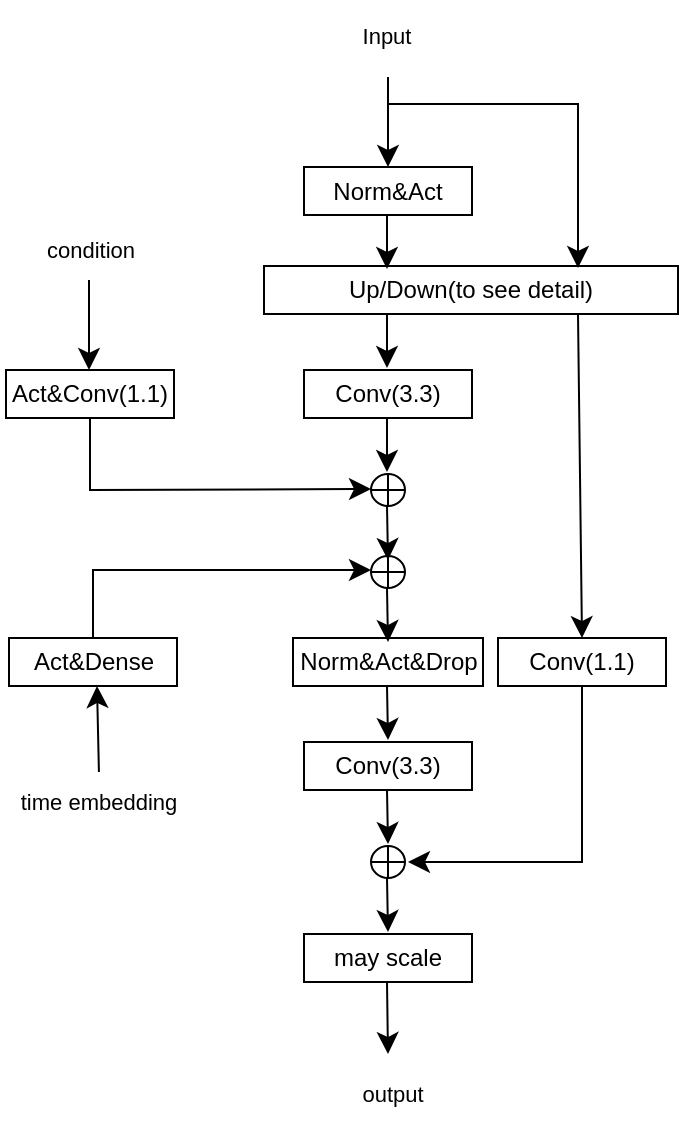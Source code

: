 <mxfile version="23.1.6" type="github">
  <diagram name="第 1 页" id="DygReybCaxGx-a4C5FJK">
    <mxGraphModel dx="572" dy="1987" grid="0" gridSize="10" guides="1" tooltips="1" connect="1" arrows="1" fold="1" page="1" pageScale="1" pageWidth="827" pageHeight="1169" math="0" shadow="0">
      <root>
        <mxCell id="0" />
        <mxCell id="1" parent="0" />
        <mxCell id="dHpL6YyHzRV8pgzfWaLm-1" value="Norm&amp;amp;Act" style="rounded=0;whiteSpace=wrap;html=1;" parent="1" vertex="1">
          <mxGeometry x="279" y="-1041.5" width="84" height="24" as="geometry" />
        </mxCell>
        <mxCell id="ozLYUpGJG7Qx-HOikFMH-2" value="" style="endArrow=classic;html=1;rounded=0;fontSize=12;startSize=8;endSize=8;" edge="1" parent="1">
          <mxGeometry width="50" height="50" relative="1" as="geometry">
            <mxPoint x="321" y="-1086.5" as="sourcePoint" />
            <mxPoint x="321" y="-1041.5" as="targetPoint" />
          </mxGeometry>
        </mxCell>
        <mxCell id="ozLYUpGJG7Qx-HOikFMH-3" value="&lt;font style=&quot;font-size: 11px;&quot;&gt;Input&lt;/font&gt;" style="text;html=1;align=center;verticalAlign=middle;resizable=0;points=[];autosize=1;strokeColor=none;fillColor=none;fontSize=16;rounded=0;" vertex="1" parent="1">
          <mxGeometry x="298.5" y="-1125" width="42" height="31" as="geometry" />
        </mxCell>
        <mxCell id="ozLYUpGJG7Qx-HOikFMH-5" value="Up/Down(to see detail)" style="rounded=0;whiteSpace=wrap;html=1;" vertex="1" parent="1">
          <mxGeometry x="259" y="-992" width="207" height="24" as="geometry" />
        </mxCell>
        <mxCell id="ozLYUpGJG7Qx-HOikFMH-6" value="" style="endArrow=classic;html=1;rounded=0;fontSize=12;startSize=8;endSize=8;" edge="1" parent="1">
          <mxGeometry width="50" height="50" relative="1" as="geometry">
            <mxPoint x="320.5" y="-1017.5" as="sourcePoint" />
            <mxPoint x="320.5" y="-990.5" as="targetPoint" />
          </mxGeometry>
        </mxCell>
        <mxCell id="ozLYUpGJG7Qx-HOikFMH-9" value="" style="endArrow=classic;html=1;rounded=0;fontSize=12;startSize=8;endSize=8;" edge="1" parent="1">
          <mxGeometry width="50" height="50" relative="1" as="geometry">
            <mxPoint x="321" y="-1073" as="sourcePoint" />
            <mxPoint x="416" y="-991" as="targetPoint" />
            <Array as="points">
              <mxPoint x="416" y="-1073" />
            </Array>
          </mxGeometry>
        </mxCell>
        <mxCell id="ozLYUpGJG7Qx-HOikFMH-10" value="Conv(3.3)" style="rounded=0;whiteSpace=wrap;html=1;" vertex="1" parent="1">
          <mxGeometry x="279" y="-940" width="84" height="24" as="geometry" />
        </mxCell>
        <mxCell id="ozLYUpGJG7Qx-HOikFMH-11" value="" style="endArrow=classic;html=1;rounded=0;fontSize=12;startSize=8;endSize=8;" edge="1" parent="1">
          <mxGeometry width="50" height="50" relative="1" as="geometry">
            <mxPoint x="320.5" y="-968" as="sourcePoint" />
            <mxPoint x="320.5" y="-941" as="targetPoint" />
          </mxGeometry>
        </mxCell>
        <mxCell id="ozLYUpGJG7Qx-HOikFMH-12" value="" style="endArrow=classic;html=1;rounded=0;fontSize=12;startSize=8;endSize=8;" edge="1" parent="1">
          <mxGeometry width="50" height="50" relative="1" as="geometry">
            <mxPoint x="320.5" y="-916" as="sourcePoint" />
            <mxPoint x="320.5" y="-889" as="targetPoint" />
          </mxGeometry>
        </mxCell>
        <mxCell id="ozLYUpGJG7Qx-HOikFMH-14" value="" style="shape=orEllipse;perimeter=ellipsePerimeter;whiteSpace=wrap;html=1;backgroundOutline=1;rounded=0;" vertex="1" parent="1">
          <mxGeometry x="312.5" y="-888" width="17" height="16" as="geometry" />
        </mxCell>
        <mxCell id="ozLYUpGJG7Qx-HOikFMH-17" value="Act&amp;amp;Dense" style="rounded=0;whiteSpace=wrap;html=1;" vertex="1" parent="1">
          <mxGeometry x="131.5" y="-806" width="84" height="24" as="geometry" />
        </mxCell>
        <mxCell id="ozLYUpGJG7Qx-HOikFMH-18" value="" style="endArrow=classic;html=1;rounded=0;fontSize=12;startSize=8;endSize=8;exitX=0.51;exitY=0.097;exitDx=0;exitDy=0;exitPerimeter=0;" edge="1" parent="1" source="ozLYUpGJG7Qx-HOikFMH-19">
          <mxGeometry width="50" height="50" relative="1" as="geometry">
            <mxPoint x="177.5" y="-738" as="sourcePoint" />
            <mxPoint x="175.5" y="-782" as="targetPoint" />
          </mxGeometry>
        </mxCell>
        <mxCell id="ozLYUpGJG7Qx-HOikFMH-19" value="&lt;font style=&quot;font-size: 11px;&quot;&gt;time embedding&lt;/font&gt;" style="text;html=1;align=center;verticalAlign=middle;resizable=0;points=[];autosize=1;strokeColor=none;fillColor=none;fontSize=16;rounded=0;" vertex="1" parent="1">
          <mxGeometry x="127.5" y="-742" width="96" height="31" as="geometry" />
        </mxCell>
        <mxCell id="ozLYUpGJG7Qx-HOikFMH-21" value="Act&amp;amp;Conv(1.1)" style="rounded=0;whiteSpace=wrap;html=1;" vertex="1" parent="1">
          <mxGeometry x="130" y="-940" width="84" height="24" as="geometry" />
        </mxCell>
        <mxCell id="ozLYUpGJG7Qx-HOikFMH-22" value="" style="endArrow=classic;html=1;rounded=0;fontSize=12;startSize=8;endSize=8;" edge="1" parent="1">
          <mxGeometry width="50" height="50" relative="1" as="geometry">
            <mxPoint x="171.5" y="-985" as="sourcePoint" />
            <mxPoint x="171.5" y="-940" as="targetPoint" />
          </mxGeometry>
        </mxCell>
        <mxCell id="ozLYUpGJG7Qx-HOikFMH-23" value="" style="endArrow=classic;html=1;rounded=0;fontSize=12;startSize=8;endSize=8;exitX=0.5;exitY=1;exitDx=0;exitDy=0;" edge="1" parent="1" source="ozLYUpGJG7Qx-HOikFMH-21">
          <mxGeometry width="50" height="50" relative="1" as="geometry">
            <mxPoint x="163" y="-880" as="sourcePoint" />
            <mxPoint x="312.5" y="-880.5" as="targetPoint" />
            <Array as="points">
              <mxPoint x="172" y="-880" />
            </Array>
          </mxGeometry>
        </mxCell>
        <mxCell id="ozLYUpGJG7Qx-HOikFMH-24" value="&lt;span style=&quot;font-size: 11px;&quot;&gt;condition&lt;/span&gt;" style="text;html=1;align=center;verticalAlign=middle;resizable=0;points=[];autosize=1;strokeColor=none;fillColor=none;fontSize=16;rounded=0;" vertex="1" parent="1">
          <mxGeometry x="141" y="-1017.5" width="62" height="31" as="geometry" />
        </mxCell>
        <mxCell id="ozLYUpGJG7Qx-HOikFMH-28" value="" style="endArrow=classic;html=1;rounded=0;fontSize=12;startSize=8;endSize=8;" edge="1" parent="1">
          <mxGeometry width="50" height="50" relative="1" as="geometry">
            <mxPoint x="173.5" y="-806" as="sourcePoint" />
            <mxPoint x="312.5" y="-840" as="targetPoint" />
            <Array as="points">
              <mxPoint x="173.5" y="-840" />
            </Array>
          </mxGeometry>
        </mxCell>
        <mxCell id="ozLYUpGJG7Qx-HOikFMH-29" value="" style="shape=orEllipse;perimeter=ellipsePerimeter;whiteSpace=wrap;html=1;backgroundOutline=1;rounded=0;" vertex="1" parent="1">
          <mxGeometry x="312.5" y="-847" width="17" height="16" as="geometry" />
        </mxCell>
        <mxCell id="ozLYUpGJG7Qx-HOikFMH-31" value="" style="endArrow=classic;html=1;rounded=0;fontSize=12;startSize=8;endSize=8;" edge="1" parent="1">
          <mxGeometry width="50" height="50" relative="1" as="geometry">
            <mxPoint x="320.5" y="-872" as="sourcePoint" />
            <mxPoint x="321" y="-845" as="targetPoint" />
          </mxGeometry>
        </mxCell>
        <mxCell id="ozLYUpGJG7Qx-HOikFMH-33" value="Norm&amp;amp;Act&amp;amp;Drop" style="rounded=0;whiteSpace=wrap;html=1;" vertex="1" parent="1">
          <mxGeometry x="273.5" y="-806" width="95" height="24" as="geometry" />
        </mxCell>
        <mxCell id="ozLYUpGJG7Qx-HOikFMH-34" value="" style="endArrow=classic;html=1;rounded=0;fontSize=12;startSize=8;endSize=8;" edge="1" parent="1">
          <mxGeometry width="50" height="50" relative="1" as="geometry">
            <mxPoint x="320.5" y="-831" as="sourcePoint" />
            <mxPoint x="321" y="-804" as="targetPoint" />
          </mxGeometry>
        </mxCell>
        <mxCell id="ozLYUpGJG7Qx-HOikFMH-36" value="Conv(3.3)" style="rounded=0;whiteSpace=wrap;html=1;" vertex="1" parent="1">
          <mxGeometry x="279" y="-754" width="84" height="24" as="geometry" />
        </mxCell>
        <mxCell id="ozLYUpGJG7Qx-HOikFMH-37" value="" style="endArrow=classic;html=1;rounded=0;fontSize=12;startSize=8;endSize=8;" edge="1" parent="1">
          <mxGeometry width="50" height="50" relative="1" as="geometry">
            <mxPoint x="320.5" y="-782" as="sourcePoint" />
            <mxPoint x="321" y="-755" as="targetPoint" />
          </mxGeometry>
        </mxCell>
        <mxCell id="ozLYUpGJG7Qx-HOikFMH-38" value="Conv(1.1)" style="rounded=0;whiteSpace=wrap;html=1;" vertex="1" parent="1">
          <mxGeometry x="376" y="-806" width="84" height="24" as="geometry" />
        </mxCell>
        <mxCell id="ozLYUpGJG7Qx-HOikFMH-39" value="" style="endArrow=classic;html=1;rounded=0;fontSize=12;startSize=8;endSize=8;entryX=0.5;entryY=0;entryDx=0;entryDy=0;" edge="1" parent="1" target="ozLYUpGJG7Qx-HOikFMH-38">
          <mxGeometry width="50" height="50" relative="1" as="geometry">
            <mxPoint x="416" y="-968" as="sourcePoint" />
            <mxPoint x="416" y="-910" as="targetPoint" />
          </mxGeometry>
        </mxCell>
        <mxCell id="ozLYUpGJG7Qx-HOikFMH-40" value="" style="shape=orEllipse;perimeter=ellipsePerimeter;whiteSpace=wrap;html=1;backgroundOutline=1;rounded=0;" vertex="1" parent="1">
          <mxGeometry x="312.5" y="-702" width="17" height="16" as="geometry" />
        </mxCell>
        <mxCell id="ozLYUpGJG7Qx-HOikFMH-41" value="" style="endArrow=classic;html=1;rounded=0;fontSize=12;startSize=8;endSize=8;" edge="1" parent="1">
          <mxGeometry width="50" height="50" relative="1" as="geometry">
            <mxPoint x="320.5" y="-730" as="sourcePoint" />
            <mxPoint x="321" y="-703" as="targetPoint" />
          </mxGeometry>
        </mxCell>
        <mxCell id="ozLYUpGJG7Qx-HOikFMH-42" value="" style="endArrow=classic;html=1;rounded=0;fontSize=12;startSize=8;endSize=8;exitX=0.5;exitY=1;exitDx=0;exitDy=0;" edge="1" parent="1" source="ozLYUpGJG7Qx-HOikFMH-38">
          <mxGeometry width="50" height="50" relative="1" as="geometry">
            <mxPoint x="416.5" y="-780" as="sourcePoint" />
            <mxPoint x="331" y="-694" as="targetPoint" />
            <Array as="points">
              <mxPoint x="418" y="-694" />
            </Array>
          </mxGeometry>
        </mxCell>
        <mxCell id="ozLYUpGJG7Qx-HOikFMH-43" value="may scale" style="rounded=0;whiteSpace=wrap;html=1;" vertex="1" parent="1">
          <mxGeometry x="279" y="-658" width="84" height="24" as="geometry" />
        </mxCell>
        <mxCell id="ozLYUpGJG7Qx-HOikFMH-44" value="" style="endArrow=classic;html=1;rounded=0;fontSize=12;startSize=8;endSize=8;" edge="1" parent="1">
          <mxGeometry width="50" height="50" relative="1" as="geometry">
            <mxPoint x="320.5" y="-686" as="sourcePoint" />
            <mxPoint x="321" y="-659" as="targetPoint" />
          </mxGeometry>
        </mxCell>
        <mxCell id="ozLYUpGJG7Qx-HOikFMH-46" value="" style="endArrow=classic;html=1;rounded=0;fontSize=12;startSize=8;endSize=8;" edge="1" parent="1">
          <mxGeometry width="50" height="50" relative="1" as="geometry">
            <mxPoint x="320.5" y="-634" as="sourcePoint" />
            <mxPoint x="321" y="-598" as="targetPoint" />
          </mxGeometry>
        </mxCell>
        <mxCell id="ozLYUpGJG7Qx-HOikFMH-47" value="&lt;font style=&quot;font-size: 11px;&quot;&gt;output&lt;/font&gt;" style="text;html=1;align=center;verticalAlign=middle;resizable=0;points=[];autosize=1;strokeColor=none;fillColor=none;fontSize=16;rounded=0;" vertex="1" parent="1">
          <mxGeometry x="298.5" y="-596" width="49" height="31" as="geometry" />
        </mxCell>
      </root>
    </mxGraphModel>
  </diagram>
</mxfile>
